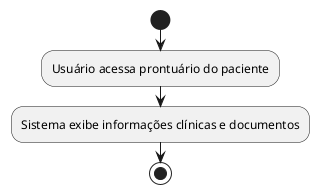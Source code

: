 @startuml
start
:Usuário acessa prontuário do paciente;
:Sistema exibe informações clínicas e documentos;
stop
@enduml
